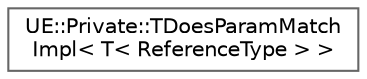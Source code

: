 digraph "Graphical Class Hierarchy"
{
 // INTERACTIVE_SVG=YES
 // LATEX_PDF_SIZE
  bgcolor="transparent";
  edge [fontname=Helvetica,fontsize=10,labelfontname=Helvetica,labelfontsize=10];
  node [fontname=Helvetica,fontsize=10,shape=box,height=0.2,width=0.4];
  rankdir="LR";
  Node0 [id="Node000000",label="UE::Private::TDoesParamMatch\lImpl\< T\< ReferenceType \> \>",height=0.2,width=0.4,color="grey40", fillcolor="white", style="filled",URL="$dd/d67/structUE_1_1Private_1_1TDoesParamMatchImpl_3_01T_3_01ReferenceType_01_4_01_4.html",tooltip=" "];
}
